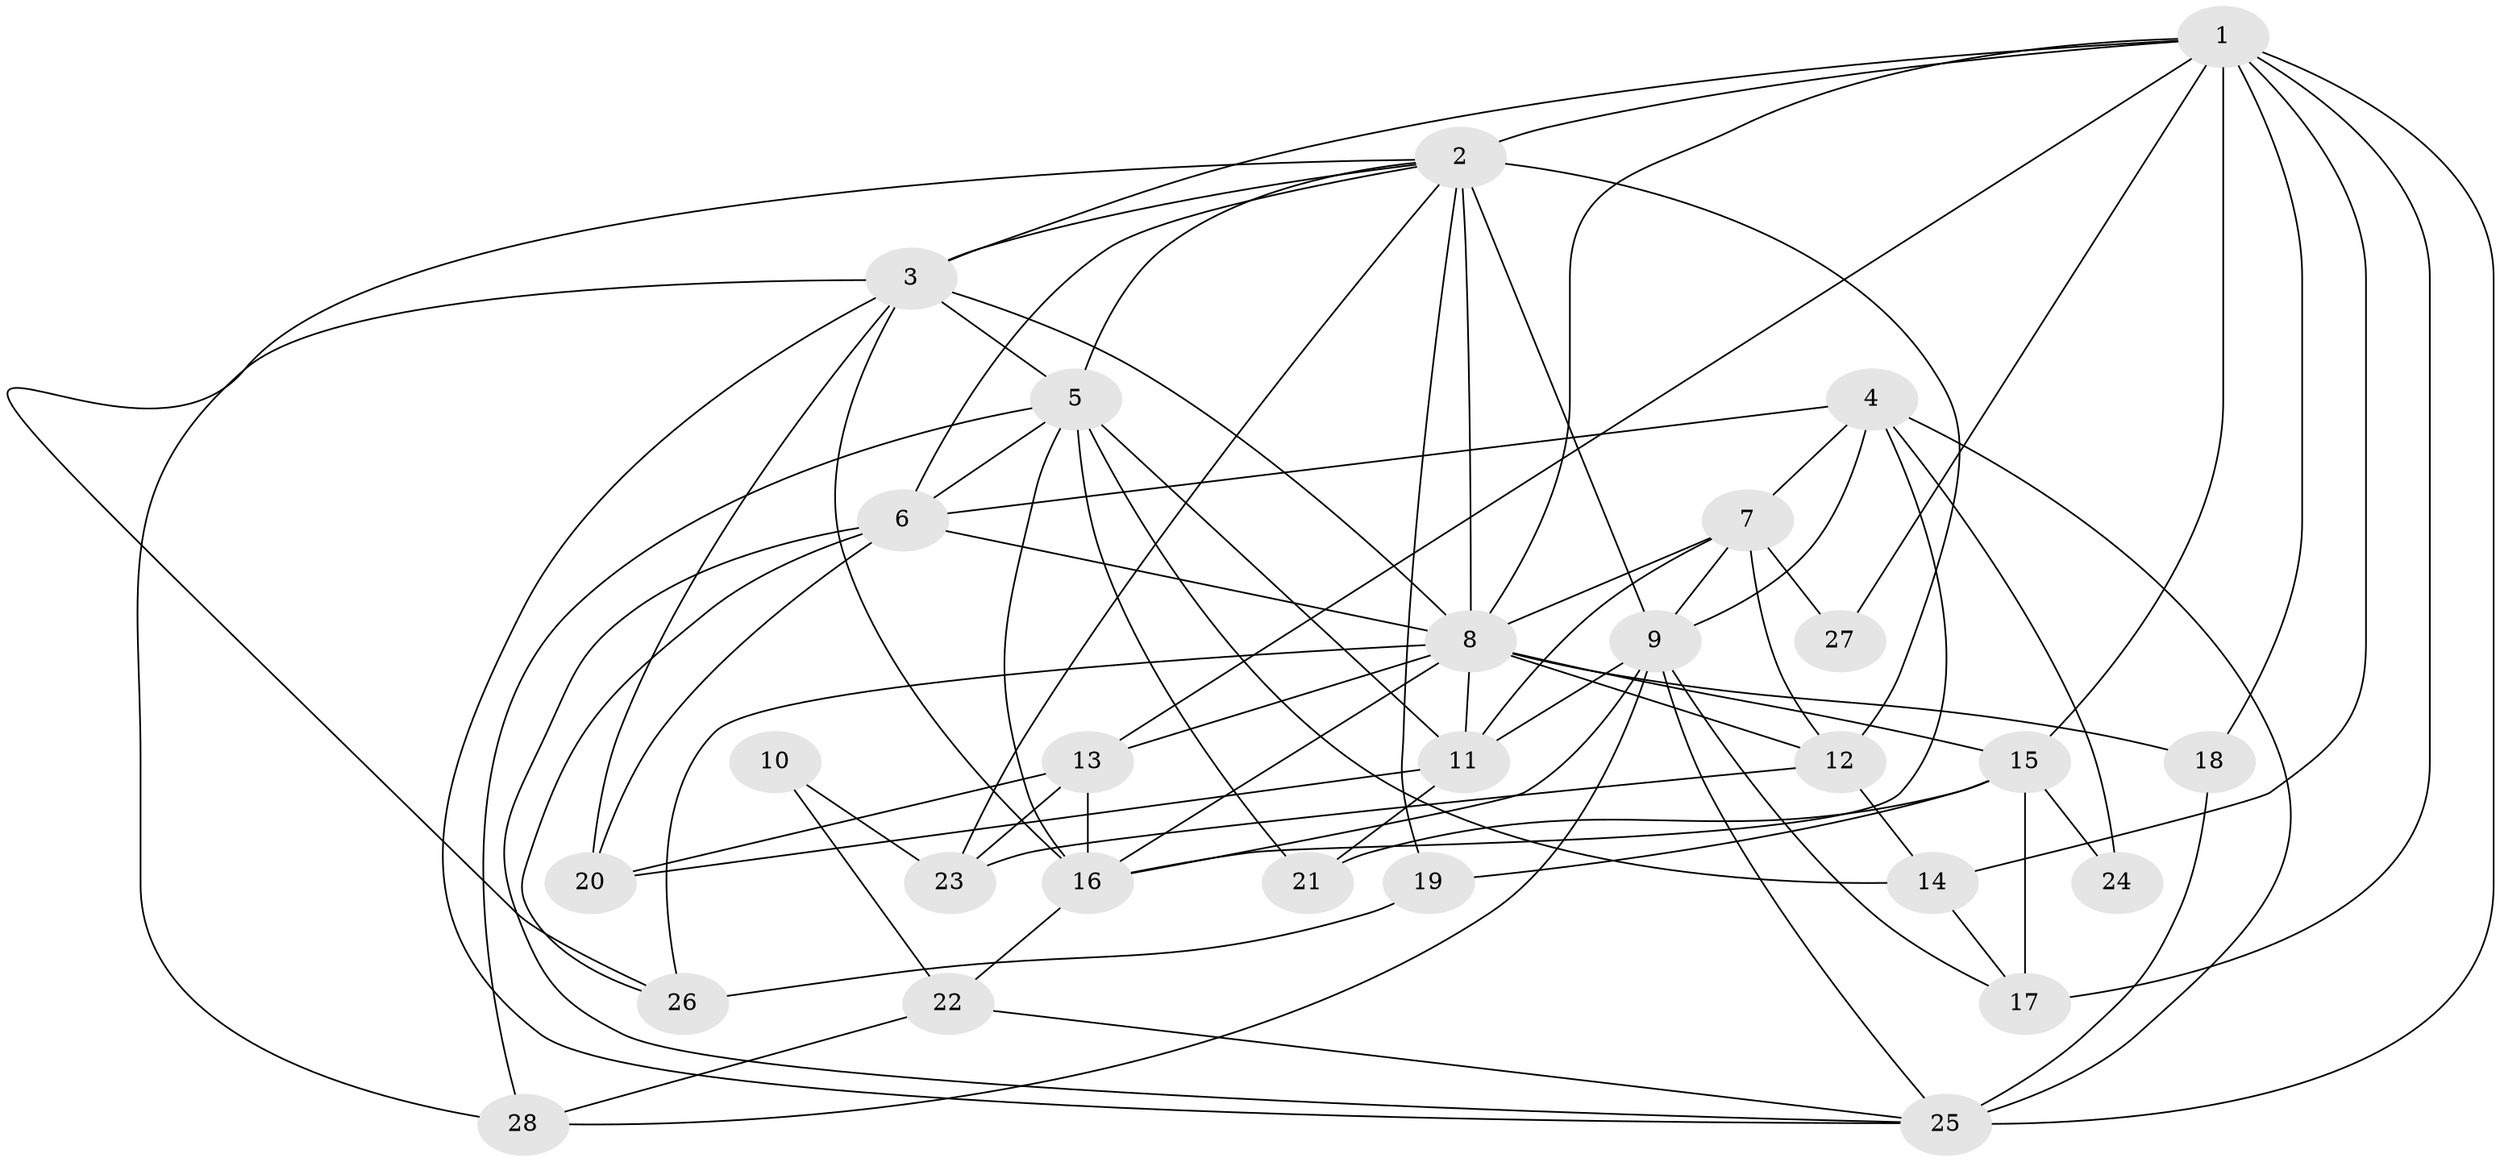 // original degree distribution, {4: 0.3333333333333333, 5: 0.18840579710144928, 3: 0.21739130434782608, 2: 0.14492753623188406, 8: 0.014492753623188406, 6: 0.07246376811594203, 9: 0.014492753623188406, 7: 0.014492753623188406}
// Generated by graph-tools (version 1.1) at 2025/51/03/04/25 22:51:03]
// undirected, 28 vertices, 77 edges
graph export_dot {
  node [color=gray90,style=filled];
  1;
  2;
  3;
  4;
  5;
  6;
  7;
  8;
  9;
  10;
  11;
  12;
  13;
  14;
  15;
  16;
  17;
  18;
  19;
  20;
  21;
  22;
  23;
  24;
  25;
  26;
  27;
  28;
  1 -- 2 [weight=1.0];
  1 -- 3 [weight=1.0];
  1 -- 8 [weight=2.0];
  1 -- 13 [weight=1.0];
  1 -- 14 [weight=2.0];
  1 -- 15 [weight=2.0];
  1 -- 17 [weight=2.0];
  1 -- 18 [weight=1.0];
  1 -- 25 [weight=2.0];
  1 -- 27 [weight=1.0];
  2 -- 3 [weight=1.0];
  2 -- 5 [weight=1.0];
  2 -- 6 [weight=1.0];
  2 -- 8 [weight=1.0];
  2 -- 9 [weight=2.0];
  2 -- 12 [weight=2.0];
  2 -- 19 [weight=1.0];
  2 -- 23 [weight=1.0];
  2 -- 26 [weight=1.0];
  3 -- 5 [weight=1.0];
  3 -- 8 [weight=4.0];
  3 -- 16 [weight=1.0];
  3 -- 20 [weight=1.0];
  3 -- 25 [weight=1.0];
  3 -- 28 [weight=1.0];
  4 -- 6 [weight=1.0];
  4 -- 7 [weight=1.0];
  4 -- 9 [weight=1.0];
  4 -- 16 [weight=1.0];
  4 -- 24 [weight=1.0];
  4 -- 25 [weight=1.0];
  5 -- 6 [weight=1.0];
  5 -- 11 [weight=1.0];
  5 -- 14 [weight=1.0];
  5 -- 16 [weight=2.0];
  5 -- 21 [weight=1.0];
  5 -- 28 [weight=1.0];
  6 -- 8 [weight=1.0];
  6 -- 20 [weight=1.0];
  6 -- 25 [weight=1.0];
  6 -- 26 [weight=1.0];
  7 -- 8 [weight=1.0];
  7 -- 9 [weight=1.0];
  7 -- 11 [weight=1.0];
  7 -- 12 [weight=1.0];
  7 -- 27 [weight=1.0];
  8 -- 11 [weight=1.0];
  8 -- 12 [weight=2.0];
  8 -- 13 [weight=1.0];
  8 -- 15 [weight=1.0];
  8 -- 16 [weight=1.0];
  8 -- 18 [weight=3.0];
  8 -- 26 [weight=2.0];
  9 -- 11 [weight=1.0];
  9 -- 16 [weight=2.0];
  9 -- 17 [weight=1.0];
  9 -- 25 [weight=1.0];
  9 -- 28 [weight=1.0];
  10 -- 22 [weight=1.0];
  10 -- 23 [weight=1.0];
  11 -- 20 [weight=1.0];
  11 -- 21 [weight=1.0];
  12 -- 14 [weight=1.0];
  12 -- 23 [weight=1.0];
  13 -- 16 [weight=2.0];
  13 -- 20 [weight=1.0];
  13 -- 23 [weight=1.0];
  14 -- 17 [weight=1.0];
  15 -- 17 [weight=1.0];
  15 -- 19 [weight=1.0];
  15 -- 21 [weight=1.0];
  15 -- 24 [weight=1.0];
  16 -- 22 [weight=1.0];
  18 -- 25 [weight=1.0];
  19 -- 26 [weight=1.0];
  22 -- 25 [weight=1.0];
  22 -- 28 [weight=1.0];
}
